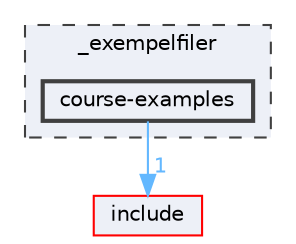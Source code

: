 digraph "E:/Code/Skola/Su/CProg/CProg-Project/_exempelfiler/course-examples"
{
 // LATEX_PDF_SIZE
  bgcolor="transparent";
  edge [fontname=Helvetica,fontsize=10,labelfontname=Helvetica,labelfontsize=10];
  node [fontname=Helvetica,fontsize=10,shape=box,height=0.2,width=0.4];
  compound=true
  subgraph clusterdir_6078ff6c12a74a83c1ec24f87a775afb {
    graph [ bgcolor="#edf0f7", pencolor="grey25", label="_exempelfiler", fontname=Helvetica,fontsize=10 style="filled,dashed", URL="dir_6078ff6c12a74a83c1ec24f87a775afb.html",tooltip=""]
  dir_0c80f50585faf4781afdd5318c824384 [label="course-examples", fillcolor="#edf0f7", color="grey25", style="filled,bold", URL="dir_0c80f50585faf4781afdd5318c824384.html",tooltip=""];
  }
  dir_d44c64559bbebec7f509842c48db8b23 [label="include", fillcolor="#edf0f7", color="red", style="filled", URL="dir_d44c64559bbebec7f509842c48db8b23.html",tooltip=""];
  dir_0c80f50585faf4781afdd5318c824384->dir_d44c64559bbebec7f509842c48db8b23 [headlabel="1", labeldistance=1.5 headhref="dir_000025_000028.html" href="dir_000025_000028.html" color="steelblue1" fontcolor="steelblue1"];
}
